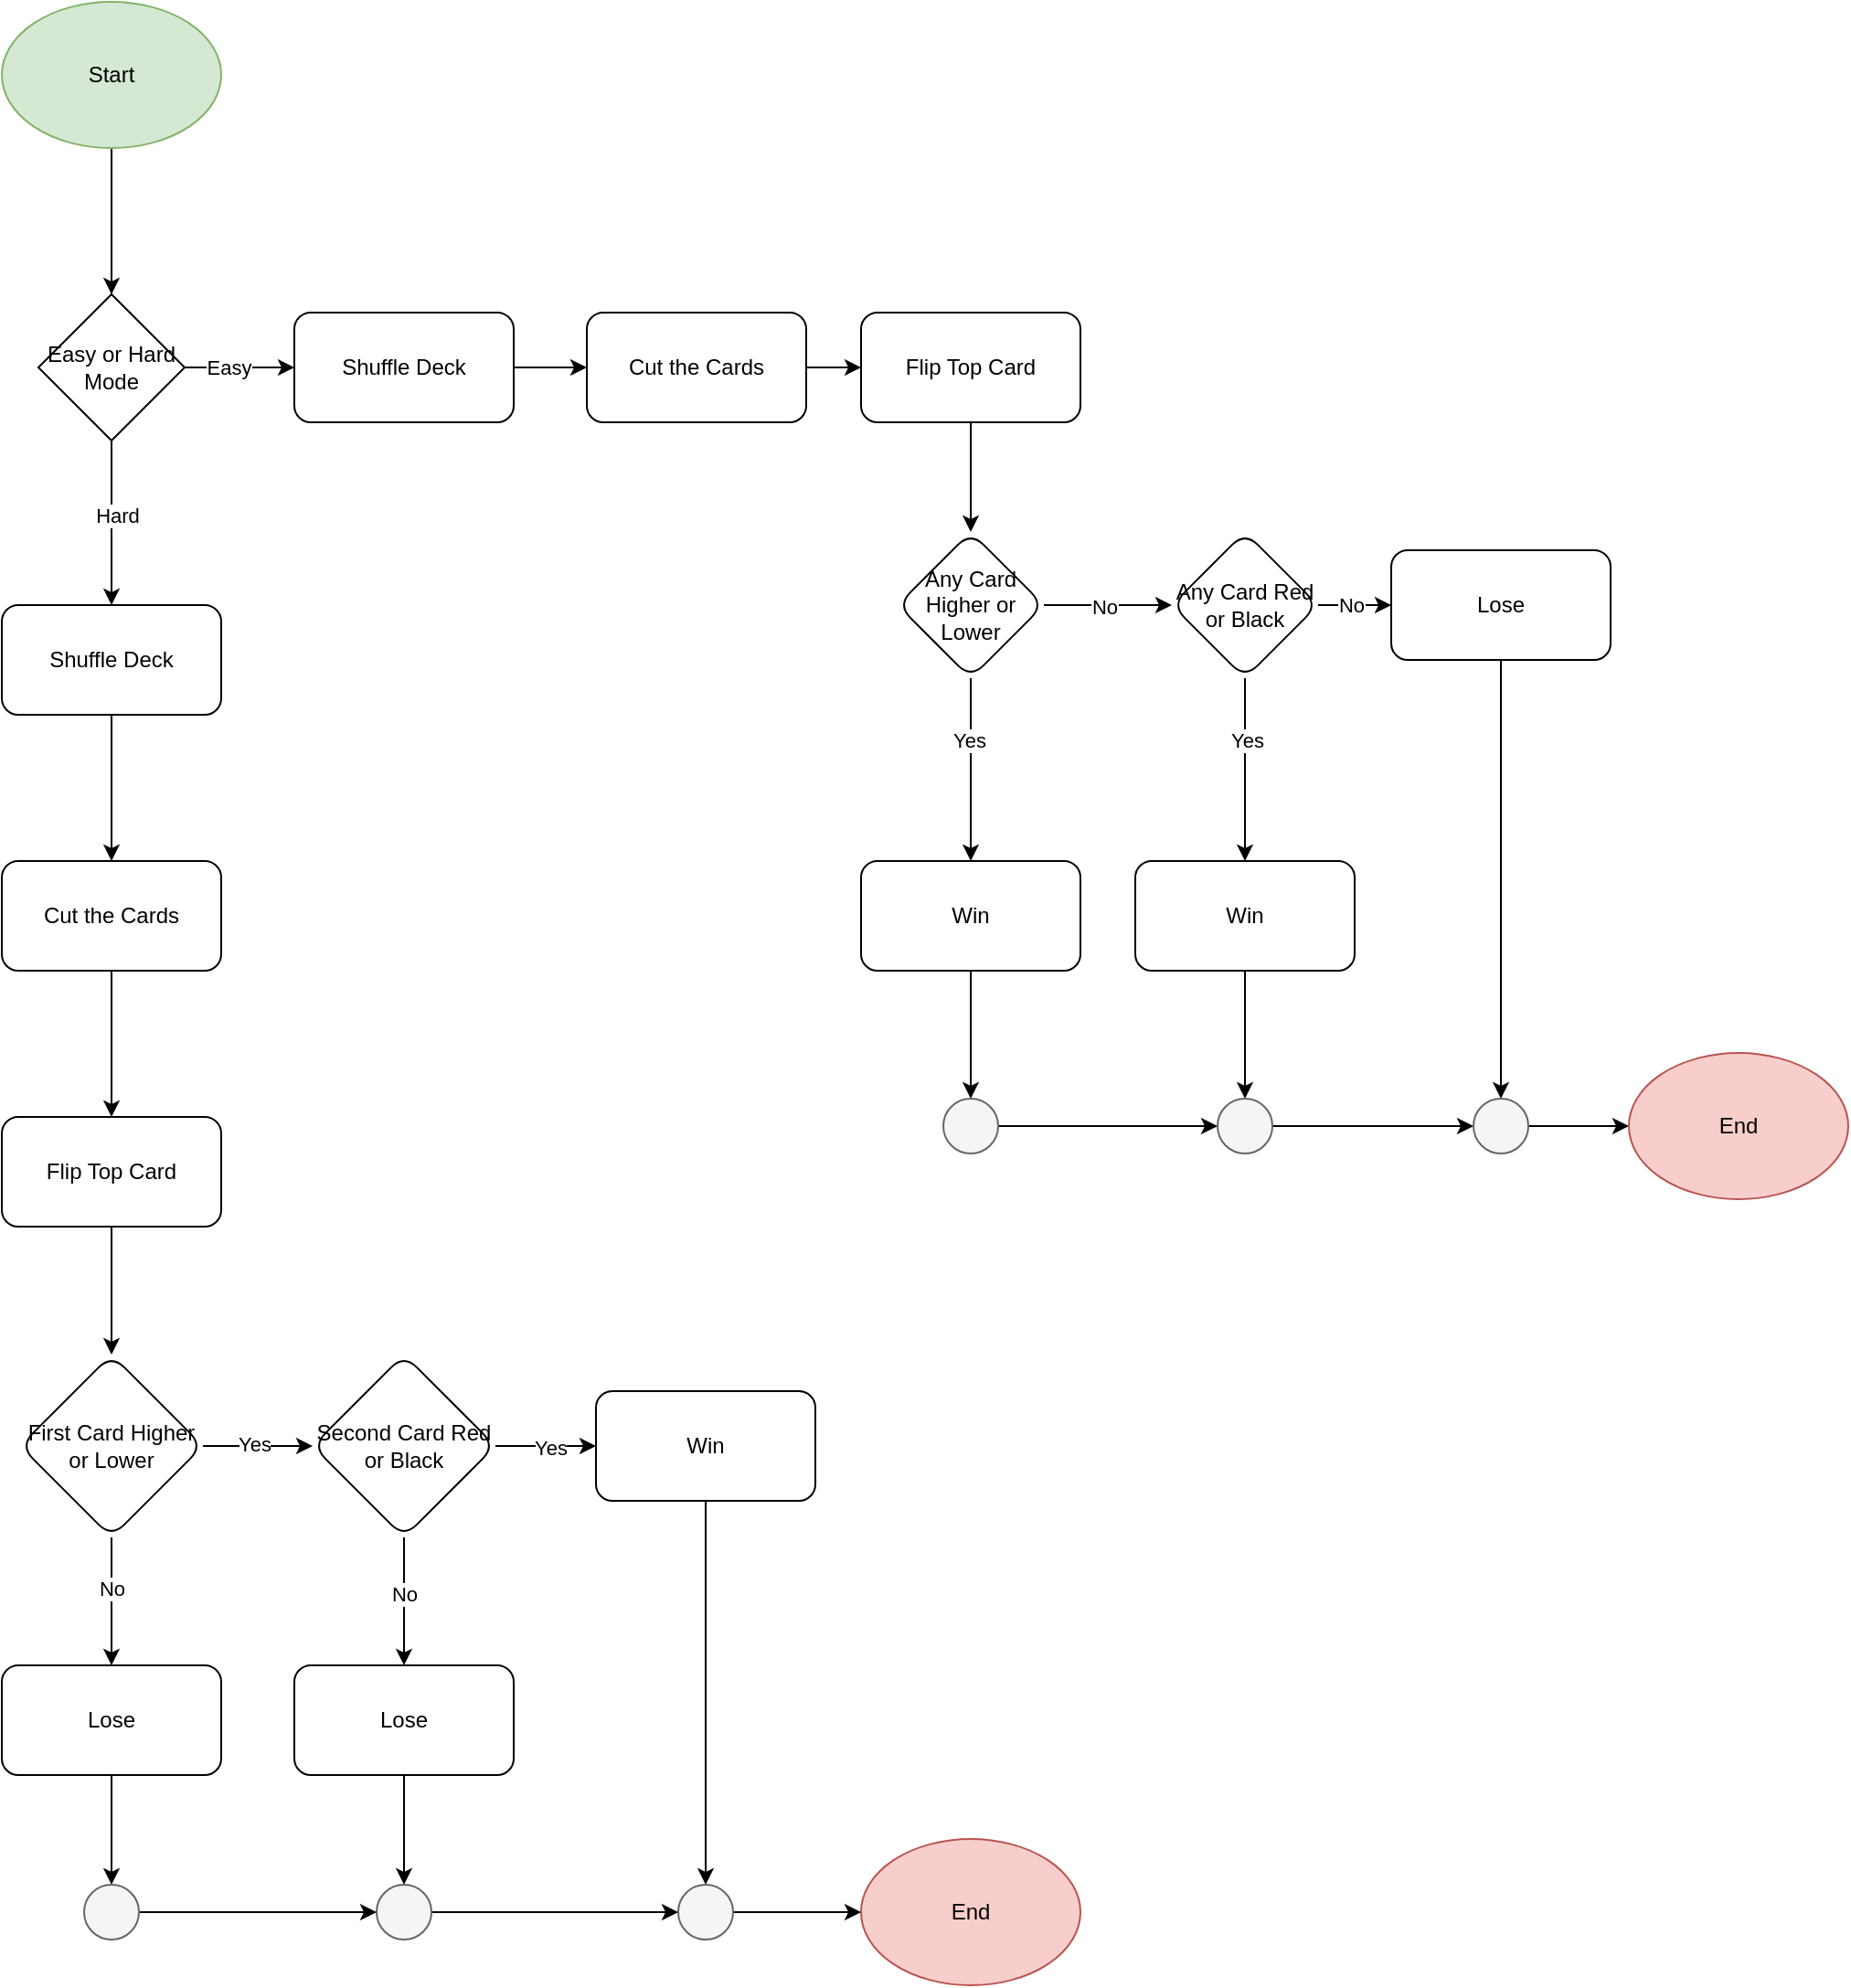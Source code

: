 <mxfile version="23.1.4" type="github">
  <diagram name="Page-1" id="zY0mLcmvpDzbfV66CibP">
    <mxGraphModel dx="1434" dy="754" grid="1" gridSize="10" guides="1" tooltips="1" connect="1" arrows="1" fold="1" page="1" pageScale="1" pageWidth="850" pageHeight="1100" math="0" shadow="0">
      <root>
        <mxCell id="0" />
        <mxCell id="1" parent="0" />
        <mxCell id="0r4grzwR4e4F5FuuQjWl-5" value="" style="edgeStyle=orthogonalEdgeStyle;rounded=0;orthogonalLoop=1;jettySize=auto;html=1;" parent="1" source="0r4grzwR4e4F5FuuQjWl-1" target="0r4grzwR4e4F5FuuQjWl-4" edge="1">
          <mxGeometry relative="1" as="geometry" />
        </mxCell>
        <mxCell id="0r4grzwR4e4F5FuuQjWl-1" value="Start" style="ellipse;whiteSpace=wrap;html=1;fillColor=#d5e8d4;strokeColor=#82b366;" parent="1" vertex="1">
          <mxGeometry x="40" y="40" width="120" height="80" as="geometry" />
        </mxCell>
        <mxCell id="0r4grzwR4e4F5FuuQjWl-9" value="" style="edgeStyle=orthogonalEdgeStyle;rounded=0;orthogonalLoop=1;jettySize=auto;html=1;" parent="1" source="0r4grzwR4e4F5FuuQjWl-4" target="0r4grzwR4e4F5FuuQjWl-8" edge="1">
          <mxGeometry relative="1" as="geometry" />
        </mxCell>
        <mxCell id="0r4grzwR4e4F5FuuQjWl-11" value="Hard" style="edgeLabel;html=1;align=center;verticalAlign=middle;resizable=0;points=[];" parent="0r4grzwR4e4F5FuuQjWl-9" vertex="1" connectable="0">
          <mxGeometry x="-0.089" y="3" relative="1" as="geometry">
            <mxPoint as="offset" />
          </mxGeometry>
        </mxCell>
        <mxCell id="0r4grzwR4e4F5FuuQjWl-16" value="" style="edgeStyle=orthogonalEdgeStyle;rounded=0;orthogonalLoop=1;jettySize=auto;html=1;" parent="1" source="0r4grzwR4e4F5FuuQjWl-4" target="0r4grzwR4e4F5FuuQjWl-15" edge="1">
          <mxGeometry relative="1" as="geometry" />
        </mxCell>
        <mxCell id="0r4grzwR4e4F5FuuQjWl-17" value="Easy" style="edgeLabel;html=1;align=center;verticalAlign=middle;resizable=0;points=[];" parent="0r4grzwR4e4F5FuuQjWl-16" vertex="1" connectable="0">
          <mxGeometry x="-0.2" relative="1" as="geometry">
            <mxPoint as="offset" />
          </mxGeometry>
        </mxCell>
        <mxCell id="0r4grzwR4e4F5FuuQjWl-4" value="Easy or Hard Mode" style="rhombus;whiteSpace=wrap;html=1;" parent="1" vertex="1">
          <mxGeometry x="60" y="200" width="80" height="80" as="geometry" />
        </mxCell>
        <mxCell id="0r4grzwR4e4F5FuuQjWl-13" value="" style="edgeStyle=orthogonalEdgeStyle;rounded=0;orthogonalLoop=1;jettySize=auto;html=1;" parent="1" source="0r4grzwR4e4F5FuuQjWl-8" target="0r4grzwR4e4F5FuuQjWl-12" edge="1">
          <mxGeometry relative="1" as="geometry" />
        </mxCell>
        <mxCell id="0r4grzwR4e4F5FuuQjWl-8" value="Shuffle Deck" style="rounded=1;whiteSpace=wrap;html=1;" parent="1" vertex="1">
          <mxGeometry x="40" y="370" width="120" height="60" as="geometry" />
        </mxCell>
        <mxCell id="0r4grzwR4e4F5FuuQjWl-23" value="" style="edgeStyle=orthogonalEdgeStyle;rounded=0;orthogonalLoop=1;jettySize=auto;html=1;" parent="1" source="0r4grzwR4e4F5FuuQjWl-12" target="0r4grzwR4e4F5FuuQjWl-22" edge="1">
          <mxGeometry relative="1" as="geometry" />
        </mxCell>
        <mxCell id="0r4grzwR4e4F5FuuQjWl-12" value="Cut the Cards" style="rounded=1;whiteSpace=wrap;html=1;" parent="1" vertex="1">
          <mxGeometry x="40" y="510" width="120" height="60" as="geometry" />
        </mxCell>
        <mxCell id="0r4grzwR4e4F5FuuQjWl-19" value="" style="edgeStyle=orthogonalEdgeStyle;rounded=0;orthogonalLoop=1;jettySize=auto;html=1;" parent="1" source="0r4grzwR4e4F5FuuQjWl-15" target="0r4grzwR4e4F5FuuQjWl-18" edge="1">
          <mxGeometry relative="1" as="geometry" />
        </mxCell>
        <mxCell id="0r4grzwR4e4F5FuuQjWl-15" value="Shuffle Deck" style="rounded=1;whiteSpace=wrap;html=1;" parent="1" vertex="1">
          <mxGeometry x="200" y="210" width="120" height="60" as="geometry" />
        </mxCell>
        <mxCell id="0r4grzwR4e4F5FuuQjWl-21" value="" style="edgeStyle=orthogonalEdgeStyle;rounded=0;orthogonalLoop=1;jettySize=auto;html=1;" parent="1" source="0r4grzwR4e4F5FuuQjWl-18" target="0r4grzwR4e4F5FuuQjWl-20" edge="1">
          <mxGeometry relative="1" as="geometry" />
        </mxCell>
        <mxCell id="0r4grzwR4e4F5FuuQjWl-18" value="Cut the Cards" style="rounded=1;whiteSpace=wrap;html=1;" parent="1" vertex="1">
          <mxGeometry x="360" y="210" width="120" height="60" as="geometry" />
        </mxCell>
        <mxCell id="HEWQV4tWTUwhzB4Es2ce-19" value="" style="edgeStyle=orthogonalEdgeStyle;rounded=0;orthogonalLoop=1;jettySize=auto;html=1;" edge="1" parent="1" source="0r4grzwR4e4F5FuuQjWl-20" target="HEWQV4tWTUwhzB4Es2ce-18">
          <mxGeometry relative="1" as="geometry" />
        </mxCell>
        <mxCell id="0r4grzwR4e4F5FuuQjWl-20" value="Flip Top Card" style="rounded=1;whiteSpace=wrap;html=1;" parent="1" vertex="1">
          <mxGeometry x="510" y="210" width="120" height="60" as="geometry" />
        </mxCell>
        <mxCell id="0r4grzwR4e4F5FuuQjWl-25" value="" style="edgeStyle=orthogonalEdgeStyle;rounded=0;orthogonalLoop=1;jettySize=auto;html=1;" parent="1" source="0r4grzwR4e4F5FuuQjWl-22" target="0r4grzwR4e4F5FuuQjWl-24" edge="1">
          <mxGeometry relative="1" as="geometry" />
        </mxCell>
        <mxCell id="0r4grzwR4e4F5FuuQjWl-22" value="Flip Top Card" style="rounded=1;whiteSpace=wrap;html=1;" parent="1" vertex="1">
          <mxGeometry x="40" y="650" width="120" height="60" as="geometry" />
        </mxCell>
        <mxCell id="HEWQV4tWTUwhzB4Es2ce-5" value="" style="edgeStyle=orthogonalEdgeStyle;rounded=0;orthogonalLoop=1;jettySize=auto;html=1;" edge="1" parent="1" source="0r4grzwR4e4F5FuuQjWl-24" target="HEWQV4tWTUwhzB4Es2ce-4">
          <mxGeometry relative="1" as="geometry" />
        </mxCell>
        <mxCell id="HEWQV4tWTUwhzB4Es2ce-7" value="Yes" style="edgeLabel;html=1;align=center;verticalAlign=middle;resizable=0;points=[];" vertex="1" connectable="0" parent="HEWQV4tWTUwhzB4Es2ce-5">
          <mxGeometry x="-0.075" y="1" relative="1" as="geometry">
            <mxPoint as="offset" />
          </mxGeometry>
        </mxCell>
        <mxCell id="HEWQV4tWTUwhzB4Es2ce-15" value="" style="edgeStyle=orthogonalEdgeStyle;rounded=0;orthogonalLoop=1;jettySize=auto;html=1;" edge="1" parent="1" source="0r4grzwR4e4F5FuuQjWl-24" target="HEWQV4tWTUwhzB4Es2ce-14">
          <mxGeometry relative="1" as="geometry" />
        </mxCell>
        <mxCell id="HEWQV4tWTUwhzB4Es2ce-16" value="No" style="edgeLabel;html=1;align=center;verticalAlign=middle;resizable=0;points=[];" vertex="1" connectable="0" parent="HEWQV4tWTUwhzB4Es2ce-15">
          <mxGeometry x="-0.2" relative="1" as="geometry">
            <mxPoint as="offset" />
          </mxGeometry>
        </mxCell>
        <mxCell id="0r4grzwR4e4F5FuuQjWl-24" value="First Card Higher or Lower" style="rhombus;whiteSpace=wrap;html=1;rounded=1;" parent="1" vertex="1">
          <mxGeometry x="50" y="780" width="100" height="100" as="geometry" />
        </mxCell>
        <mxCell id="HEWQV4tWTUwhzB4Es2ce-9" value="" style="edgeStyle=orthogonalEdgeStyle;rounded=0;orthogonalLoop=1;jettySize=auto;html=1;" edge="1" parent="1" source="HEWQV4tWTUwhzB4Es2ce-4" target="HEWQV4tWTUwhzB4Es2ce-8">
          <mxGeometry relative="1" as="geometry" />
        </mxCell>
        <mxCell id="HEWQV4tWTUwhzB4Es2ce-11" value="Yes" style="edgeLabel;html=1;align=center;verticalAlign=middle;resizable=0;points=[];" vertex="1" connectable="0" parent="HEWQV4tWTUwhzB4Es2ce-9">
          <mxGeometry x="0.067" y="-1" relative="1" as="geometry">
            <mxPoint as="offset" />
          </mxGeometry>
        </mxCell>
        <mxCell id="HEWQV4tWTUwhzB4Es2ce-13" value="" style="edgeStyle=orthogonalEdgeStyle;rounded=0;orthogonalLoop=1;jettySize=auto;html=1;" edge="1" parent="1" source="HEWQV4tWTUwhzB4Es2ce-4" target="HEWQV4tWTUwhzB4Es2ce-12">
          <mxGeometry relative="1" as="geometry" />
        </mxCell>
        <mxCell id="HEWQV4tWTUwhzB4Es2ce-17" value="No" style="edgeLabel;html=1;align=center;verticalAlign=middle;resizable=0;points=[];" vertex="1" connectable="0" parent="HEWQV4tWTUwhzB4Es2ce-13">
          <mxGeometry x="-0.133" relative="1" as="geometry">
            <mxPoint as="offset" />
          </mxGeometry>
        </mxCell>
        <mxCell id="HEWQV4tWTUwhzB4Es2ce-4" value="Second Card Red or Black" style="rhombus;whiteSpace=wrap;html=1;rounded=1;" vertex="1" parent="1">
          <mxGeometry x="210" y="780" width="100" height="100" as="geometry" />
        </mxCell>
        <mxCell id="HEWQV4tWTUwhzB4Es2ce-62" value="" style="edgeStyle=orthogonalEdgeStyle;rounded=0;orthogonalLoop=1;jettySize=auto;html=1;" edge="1" parent="1" source="HEWQV4tWTUwhzB4Es2ce-8" target="HEWQV4tWTUwhzB4Es2ce-57">
          <mxGeometry relative="1" as="geometry" />
        </mxCell>
        <mxCell id="HEWQV4tWTUwhzB4Es2ce-8" value="Win" style="whiteSpace=wrap;html=1;rounded=1;" vertex="1" parent="1">
          <mxGeometry x="365" y="800" width="120" height="60" as="geometry" />
        </mxCell>
        <mxCell id="HEWQV4tWTUwhzB4Es2ce-61" value="" style="edgeStyle=orthogonalEdgeStyle;rounded=0;orthogonalLoop=1;jettySize=auto;html=1;" edge="1" parent="1" source="HEWQV4tWTUwhzB4Es2ce-12" target="HEWQV4tWTUwhzB4Es2ce-58">
          <mxGeometry relative="1" as="geometry" />
        </mxCell>
        <mxCell id="HEWQV4tWTUwhzB4Es2ce-12" value="Lose" style="whiteSpace=wrap;html=1;rounded=1;" vertex="1" parent="1">
          <mxGeometry x="200" y="950" width="120" height="60" as="geometry" />
        </mxCell>
        <mxCell id="HEWQV4tWTUwhzB4Es2ce-60" value="" style="edgeStyle=orthogonalEdgeStyle;rounded=0;orthogonalLoop=1;jettySize=auto;html=1;" edge="1" parent="1" source="HEWQV4tWTUwhzB4Es2ce-14" target="HEWQV4tWTUwhzB4Es2ce-59">
          <mxGeometry relative="1" as="geometry" />
        </mxCell>
        <mxCell id="HEWQV4tWTUwhzB4Es2ce-14" value="Lose" style="rounded=1;whiteSpace=wrap;html=1;" vertex="1" parent="1">
          <mxGeometry x="40" y="950" width="120" height="60" as="geometry" />
        </mxCell>
        <mxCell id="HEWQV4tWTUwhzB4Es2ce-21" value="" style="edgeStyle=orthogonalEdgeStyle;rounded=0;orthogonalLoop=1;jettySize=auto;html=1;" edge="1" parent="1" source="HEWQV4tWTUwhzB4Es2ce-23" target="HEWQV4tWTUwhzB4Es2ce-20">
          <mxGeometry relative="1" as="geometry" />
        </mxCell>
        <mxCell id="HEWQV4tWTUwhzB4Es2ce-38" value="Yes" style="edgeLabel;html=1;align=center;verticalAlign=middle;resizable=0;points=[];" vertex="1" connectable="0" parent="HEWQV4tWTUwhzB4Es2ce-21">
          <mxGeometry x="-0.32" y="1" relative="1" as="geometry">
            <mxPoint as="offset" />
          </mxGeometry>
        </mxCell>
        <mxCell id="HEWQV4tWTUwhzB4Es2ce-24" value="" style="edgeStyle=orthogonalEdgeStyle;rounded=0;orthogonalLoop=1;jettySize=auto;html=1;" edge="1" parent="1" source="HEWQV4tWTUwhzB4Es2ce-18" target="HEWQV4tWTUwhzB4Es2ce-23">
          <mxGeometry relative="1" as="geometry" />
        </mxCell>
        <mxCell id="HEWQV4tWTUwhzB4Es2ce-27" value="No" style="edgeLabel;html=1;align=center;verticalAlign=middle;resizable=0;points=[];" vertex="1" connectable="0" parent="HEWQV4tWTUwhzB4Es2ce-24">
          <mxGeometry x="-0.075" y="-1" relative="1" as="geometry">
            <mxPoint as="offset" />
          </mxGeometry>
        </mxCell>
        <mxCell id="HEWQV4tWTUwhzB4Es2ce-35" value="" style="edgeStyle=orthogonalEdgeStyle;rounded=0;orthogonalLoop=1;jettySize=auto;html=1;" edge="1" parent="1" source="HEWQV4tWTUwhzB4Es2ce-18" target="HEWQV4tWTUwhzB4Es2ce-25">
          <mxGeometry relative="1" as="geometry" />
        </mxCell>
        <mxCell id="HEWQV4tWTUwhzB4Es2ce-36" value="Yes" style="edgeLabel;html=1;align=center;verticalAlign=middle;resizable=0;points=[];" vertex="1" connectable="0" parent="HEWQV4tWTUwhzB4Es2ce-35">
          <mxGeometry x="-0.32" y="-1" relative="1" as="geometry">
            <mxPoint as="offset" />
          </mxGeometry>
        </mxCell>
        <mxCell id="HEWQV4tWTUwhzB4Es2ce-18" value="Any Card Higher or Lower" style="rhombus;whiteSpace=wrap;html=1;rounded=1;" vertex="1" parent="1">
          <mxGeometry x="530" y="330" width="80" height="80" as="geometry" />
        </mxCell>
        <mxCell id="HEWQV4tWTUwhzB4Es2ce-48" value="" style="edgeStyle=orthogonalEdgeStyle;rounded=0;orthogonalLoop=1;jettySize=auto;html=1;" edge="1" parent="1" source="HEWQV4tWTUwhzB4Es2ce-20" target="HEWQV4tWTUwhzB4Es2ce-45">
          <mxGeometry relative="1" as="geometry" />
        </mxCell>
        <mxCell id="HEWQV4tWTUwhzB4Es2ce-20" value="Win" style="rounded=1;whiteSpace=wrap;html=1;" vertex="1" parent="1">
          <mxGeometry x="660" y="510" width="120" height="60" as="geometry" />
        </mxCell>
        <mxCell id="HEWQV4tWTUwhzB4Es2ce-29" value="" style="edgeStyle=orthogonalEdgeStyle;rounded=0;orthogonalLoop=1;jettySize=auto;html=1;" edge="1" parent="1" source="HEWQV4tWTUwhzB4Es2ce-23" target="HEWQV4tWTUwhzB4Es2ce-28">
          <mxGeometry relative="1" as="geometry" />
        </mxCell>
        <mxCell id="HEWQV4tWTUwhzB4Es2ce-30" value="No" style="edgeLabel;html=1;align=center;verticalAlign=middle;resizable=0;points=[];" vertex="1" connectable="0" parent="HEWQV4tWTUwhzB4Es2ce-29">
          <mxGeometry x="-0.1" relative="1" as="geometry">
            <mxPoint as="offset" />
          </mxGeometry>
        </mxCell>
        <mxCell id="HEWQV4tWTUwhzB4Es2ce-43" value="" style="edgeStyle=orthogonalEdgeStyle;rounded=0;orthogonalLoop=1;jettySize=auto;html=1;" edge="1" parent="1" source="HEWQV4tWTUwhzB4Es2ce-25" target="HEWQV4tWTUwhzB4Es2ce-42">
          <mxGeometry relative="1" as="geometry" />
        </mxCell>
        <mxCell id="HEWQV4tWTUwhzB4Es2ce-25" value="Win" style="rounded=1;whiteSpace=wrap;html=1;" vertex="1" parent="1">
          <mxGeometry x="510" y="510" width="120" height="60" as="geometry" />
        </mxCell>
        <mxCell id="HEWQV4tWTUwhzB4Es2ce-51" value="" style="edgeStyle=orthogonalEdgeStyle;rounded=0;orthogonalLoop=1;jettySize=auto;html=1;" edge="1" parent="1" source="HEWQV4tWTUwhzB4Es2ce-28" target="HEWQV4tWTUwhzB4Es2ce-47">
          <mxGeometry relative="1" as="geometry" />
        </mxCell>
        <mxCell id="HEWQV4tWTUwhzB4Es2ce-28" value="Lose" style="rounded=1;whiteSpace=wrap;html=1;" vertex="1" parent="1">
          <mxGeometry x="800" y="340" width="120" height="60" as="geometry" />
        </mxCell>
        <mxCell id="HEWQV4tWTUwhzB4Es2ce-23" value="Any Card Red or Black" style="rhombus;whiteSpace=wrap;html=1;rounded=1;" vertex="1" parent="1">
          <mxGeometry x="680" y="330" width="80" height="80" as="geometry" />
        </mxCell>
        <mxCell id="HEWQV4tWTUwhzB4Es2ce-49" value="" style="edgeStyle=orthogonalEdgeStyle;rounded=0;orthogonalLoop=1;jettySize=auto;html=1;" edge="1" parent="1" source="HEWQV4tWTUwhzB4Es2ce-42" target="HEWQV4tWTUwhzB4Es2ce-45">
          <mxGeometry relative="1" as="geometry" />
        </mxCell>
        <mxCell id="HEWQV4tWTUwhzB4Es2ce-42" value="" style="ellipse;whiteSpace=wrap;html=1;rounded=1;fillColor=#f5f5f5;fontColor=#333333;strokeColor=#666666;" vertex="1" parent="1">
          <mxGeometry x="555" y="640" width="30" height="30" as="geometry" />
        </mxCell>
        <mxCell id="HEWQV4tWTUwhzB4Es2ce-50" value="" style="edgeStyle=orthogonalEdgeStyle;rounded=0;orthogonalLoop=1;jettySize=auto;html=1;" edge="1" parent="1" source="HEWQV4tWTUwhzB4Es2ce-45" target="HEWQV4tWTUwhzB4Es2ce-47">
          <mxGeometry relative="1" as="geometry" />
        </mxCell>
        <mxCell id="HEWQV4tWTUwhzB4Es2ce-45" value="" style="ellipse;whiteSpace=wrap;html=1;rounded=1;fillColor=#f5f5f5;fontColor=#333333;strokeColor=#666666;" vertex="1" parent="1">
          <mxGeometry x="705" y="640" width="30" height="30" as="geometry" />
        </mxCell>
        <mxCell id="HEWQV4tWTUwhzB4Es2ce-55" value="" style="edgeStyle=orthogonalEdgeStyle;rounded=0;orthogonalLoop=1;jettySize=auto;html=1;" edge="1" parent="1" source="HEWQV4tWTUwhzB4Es2ce-47" target="HEWQV4tWTUwhzB4Es2ce-54">
          <mxGeometry relative="1" as="geometry" />
        </mxCell>
        <mxCell id="HEWQV4tWTUwhzB4Es2ce-47" value="" style="ellipse;whiteSpace=wrap;html=1;rounded=1;fillColor=#f5f5f5;fontColor=#333333;strokeColor=#666666;" vertex="1" parent="1">
          <mxGeometry x="845" y="640" width="30" height="30" as="geometry" />
        </mxCell>
        <mxCell id="HEWQV4tWTUwhzB4Es2ce-54" value="End" style="ellipse;whiteSpace=wrap;html=1;fillColor=#f8cecc;strokeColor=#b85450;" vertex="1" parent="1">
          <mxGeometry x="930" y="615" width="120" height="80" as="geometry" />
        </mxCell>
        <mxCell id="HEWQV4tWTUwhzB4Es2ce-56" value="End" style="ellipse;whiteSpace=wrap;html=1;fillColor=#f8cecc;strokeColor=#b85450;" vertex="1" parent="1">
          <mxGeometry x="510" y="1045" width="120" height="80" as="geometry" />
        </mxCell>
        <mxCell id="HEWQV4tWTUwhzB4Es2ce-64" value="" style="edgeStyle=orthogonalEdgeStyle;rounded=0;orthogonalLoop=1;jettySize=auto;html=1;" edge="1" parent="1" source="HEWQV4tWTUwhzB4Es2ce-57" target="HEWQV4tWTUwhzB4Es2ce-56">
          <mxGeometry relative="1" as="geometry" />
        </mxCell>
        <mxCell id="HEWQV4tWTUwhzB4Es2ce-57" value="" style="ellipse;whiteSpace=wrap;html=1;rounded=1;fillColor=#f5f5f5;fontColor=#333333;strokeColor=#666666;" vertex="1" parent="1">
          <mxGeometry x="410" y="1070" width="30" height="30" as="geometry" />
        </mxCell>
        <mxCell id="HEWQV4tWTUwhzB4Es2ce-65" value="" style="edgeStyle=orthogonalEdgeStyle;rounded=0;orthogonalLoop=1;jettySize=auto;html=1;" edge="1" parent="1" source="HEWQV4tWTUwhzB4Es2ce-58" target="HEWQV4tWTUwhzB4Es2ce-57">
          <mxGeometry relative="1" as="geometry" />
        </mxCell>
        <mxCell id="HEWQV4tWTUwhzB4Es2ce-58" value="" style="ellipse;whiteSpace=wrap;html=1;rounded=1;fillColor=#f5f5f5;fontColor=#333333;strokeColor=#666666;" vertex="1" parent="1">
          <mxGeometry x="245" y="1070" width="30" height="30" as="geometry" />
        </mxCell>
        <mxCell id="HEWQV4tWTUwhzB4Es2ce-67" value="" style="edgeStyle=orthogonalEdgeStyle;rounded=0;orthogonalLoop=1;jettySize=auto;html=1;" edge="1" parent="1" source="HEWQV4tWTUwhzB4Es2ce-59" target="HEWQV4tWTUwhzB4Es2ce-58">
          <mxGeometry relative="1" as="geometry" />
        </mxCell>
        <mxCell id="HEWQV4tWTUwhzB4Es2ce-59" value="" style="ellipse;whiteSpace=wrap;html=1;rounded=1;fillColor=#f5f5f5;fontColor=#333333;strokeColor=#666666;" vertex="1" parent="1">
          <mxGeometry x="85" y="1070" width="30" height="30" as="geometry" />
        </mxCell>
      </root>
    </mxGraphModel>
  </diagram>
</mxfile>
